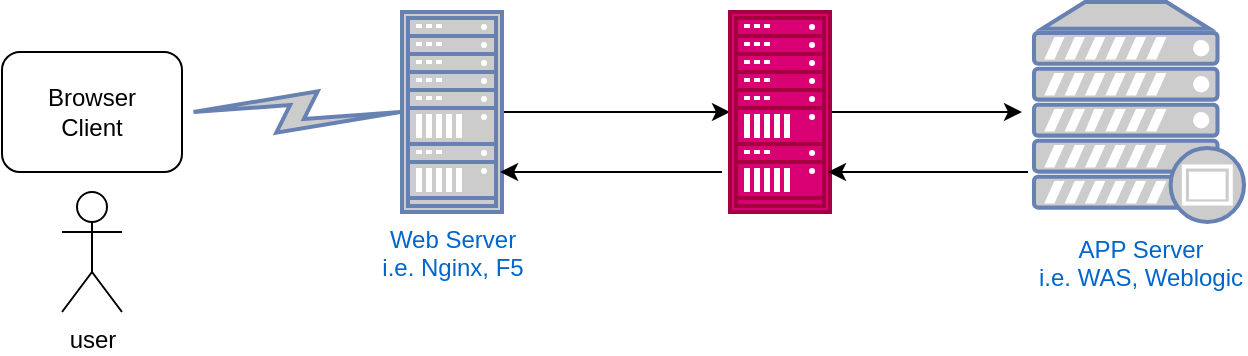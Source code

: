 <mxfile>
    <diagram id="83h0Us1BVRuoFE4Bfp7u" name="第 1 页">
        <mxGraphModel dx="894" dy="531" grid="1" gridSize="10" guides="1" tooltips="1" connect="1" arrows="1" fold="1" page="1" pageScale="1" pageWidth="827" pageHeight="1169" math="0" shadow="0">
            <root>
                <mxCell id="0"/>
                <mxCell id="1" parent="0"/>
                <mxCell id="2" value="Browser&lt;br&gt;Client" style="rounded=1;whiteSpace=wrap;html=1;" vertex="1" parent="1">
                    <mxGeometry x="90" y="150" width="90" height="60" as="geometry"/>
                </mxCell>
                <mxCell id="3" value="user" style="shape=umlActor;verticalLabelPosition=bottom;verticalAlign=top;html=1;outlineConnect=0;" vertex="1" parent="1">
                    <mxGeometry x="120" y="220" width="30" height="60" as="geometry"/>
                </mxCell>
                <mxCell id="9" value="" style="html=1;outlineConnect=0;fillColor=#CCCCCC;strokeColor=#6881B3;gradientColor=none;gradientDirection=north;strokeWidth=2;shape=mxgraph.networks.comm_link_edge;html=1;" edge="1" parent="1">
                    <mxGeometry width="100" height="100" relative="1" as="geometry">
                        <mxPoint x="180" y="180" as="sourcePoint"/>
                        <mxPoint x="295" y="180" as="targetPoint"/>
                    </mxGeometry>
                </mxCell>
                <mxCell id="19" value="" style="edgeStyle=none;html=1;entryX=0;entryY=0.5;entryDx=0;entryDy=0;entryPerimeter=0;" edge="1" parent="1" source="11" target="17">
                    <mxGeometry relative="1" as="geometry"/>
                </mxCell>
                <mxCell id="11" value="Web Server&lt;br&gt;i.e. Nginx, F5" style="fontColor=#0066CC;verticalAlign=top;verticalLabelPosition=bottom;labelPosition=center;align=center;html=1;outlineConnect=0;fillColor=#CCCCCC;strokeColor=#6881B3;gradientColor=none;gradientDirection=north;strokeWidth=2;shape=mxgraph.networks.rack;" vertex="1" parent="1">
                    <mxGeometry x="290" y="130" width="50" height="100" as="geometry"/>
                </mxCell>
                <mxCell id="16" value="APP Server&lt;br&gt;i.e. WAS, Weblogic" style="fontColor=#0066CC;verticalAlign=top;verticalLabelPosition=bottom;labelPosition=center;align=center;html=1;outlineConnect=0;fillColor=#CCCCCC;strokeColor=#6881B3;gradientColor=none;gradientDirection=north;strokeWidth=2;shape=mxgraph.networks.proxy_server;" vertex="1" parent="1">
                    <mxGeometry x="606" y="125" width="105" height="110" as="geometry"/>
                </mxCell>
                <mxCell id="21" value="" style="edgeStyle=none;html=1;" edge="1" parent="1" source="17">
                    <mxGeometry relative="1" as="geometry">
                        <mxPoint x="600" y="180" as="targetPoint"/>
                    </mxGeometry>
                </mxCell>
                <mxCell id="17" value="FireWall" style="fontColor=#ffffff;verticalAlign=top;verticalLabelPosition=bottom;labelPosition=center;align=center;html=1;outlineConnect=0;fillColor=#d80073;strokeColor=#A50040;gradientDirection=north;strokeWidth=2;shape=mxgraph.networks.rack;" vertex="1" parent="1">
                    <mxGeometry x="454" y="130" width="50" height="100" as="geometry"/>
                </mxCell>
                <mxCell id="22" value="" style="endArrow=classic;html=1;exitX=0;exitY=0.773;exitDx=0;exitDy=0;exitPerimeter=0;" edge="1" parent="1">
                    <mxGeometry width="50" height="50" relative="1" as="geometry">
                        <mxPoint x="603" y="210.03" as="sourcePoint"/>
                        <mxPoint x="503" y="210" as="targetPoint"/>
                    </mxGeometry>
                </mxCell>
                <mxCell id="24" value="" style="endArrow=classic;html=1;" edge="1" parent="1">
                    <mxGeometry width="50" height="50" relative="1" as="geometry">
                        <mxPoint x="450" y="210" as="sourcePoint"/>
                        <mxPoint x="339.04" y="210" as="targetPoint"/>
                    </mxGeometry>
                </mxCell>
            </root>
        </mxGraphModel>
    </diagram>
</mxfile>
